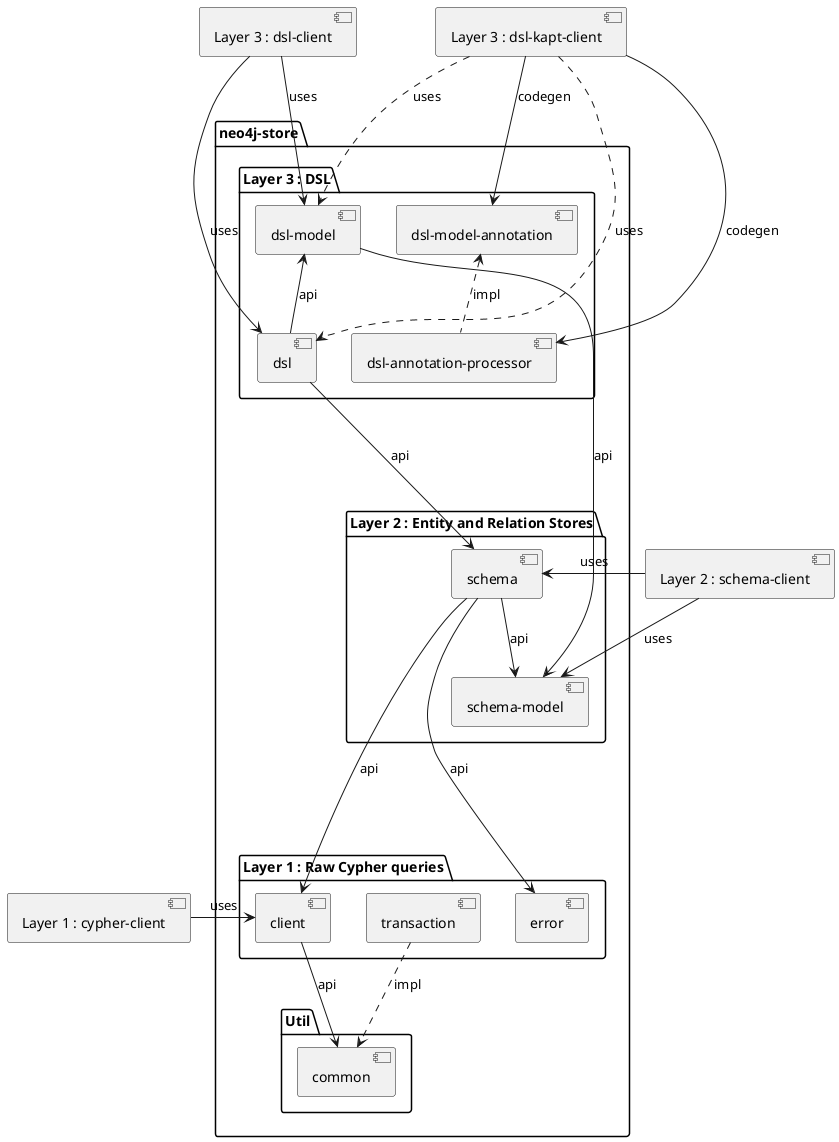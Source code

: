 @startuml

[Layer 1 : cypher-client]
[Layer 2 : schema-client]
[Layer 3 : dsl-client]
[Layer 3 : dsl-kapt-client]

package "neo4j-store" {

    package "Layer 3 : DSL" {
        [dsl]
        [dsl-model]
        [dsl-model-annotation]
        [dsl-annotation-processor]

[dsl-model-annotation] <.. [dsl-annotation-processor] : impl
[dsl-model] <-- [dsl] : api
    }

    package "Layer 2 : Entity and Relation Stores" {
        [schema]
        [schema-model]

[schema] --> [schema-model] : api
    }

[dsl-model] --->  [schema-model] : api
[dsl] ---> [schema] : api

    package "Layer 1 : Raw Cypher queries" {
        [client]
        [error]
        [transaction]
    }

    package "Util" {
        [common]
    }

[client] --> [common] : api
[transaction] ..> [common] : impl


[schema] ---> [client] : api
[schema] ----> [error] : api

}

[Layer 1 : cypher-client] -right-> [client] : uses

[Layer 2 : schema-client] -right-> [schema] : uses
[Layer 2 : schema-client] -right-> [schema-model] : uses

[Layer 3 : dsl-client] --> [dsl] : uses
[Layer 3 : dsl-client] --> [dsl-model]: uses

[Layer 3 : dsl-kapt-client] ..> [dsl] : uses
[Layer 3 : dsl-kapt-client] ..> [dsl-model]: uses
[Layer 3 : dsl-kapt-client] --> [dsl-annotation-processor]: codegen
[Layer 3 : dsl-kapt-client] --> [dsl-model-annotation]: codegen

@enduml